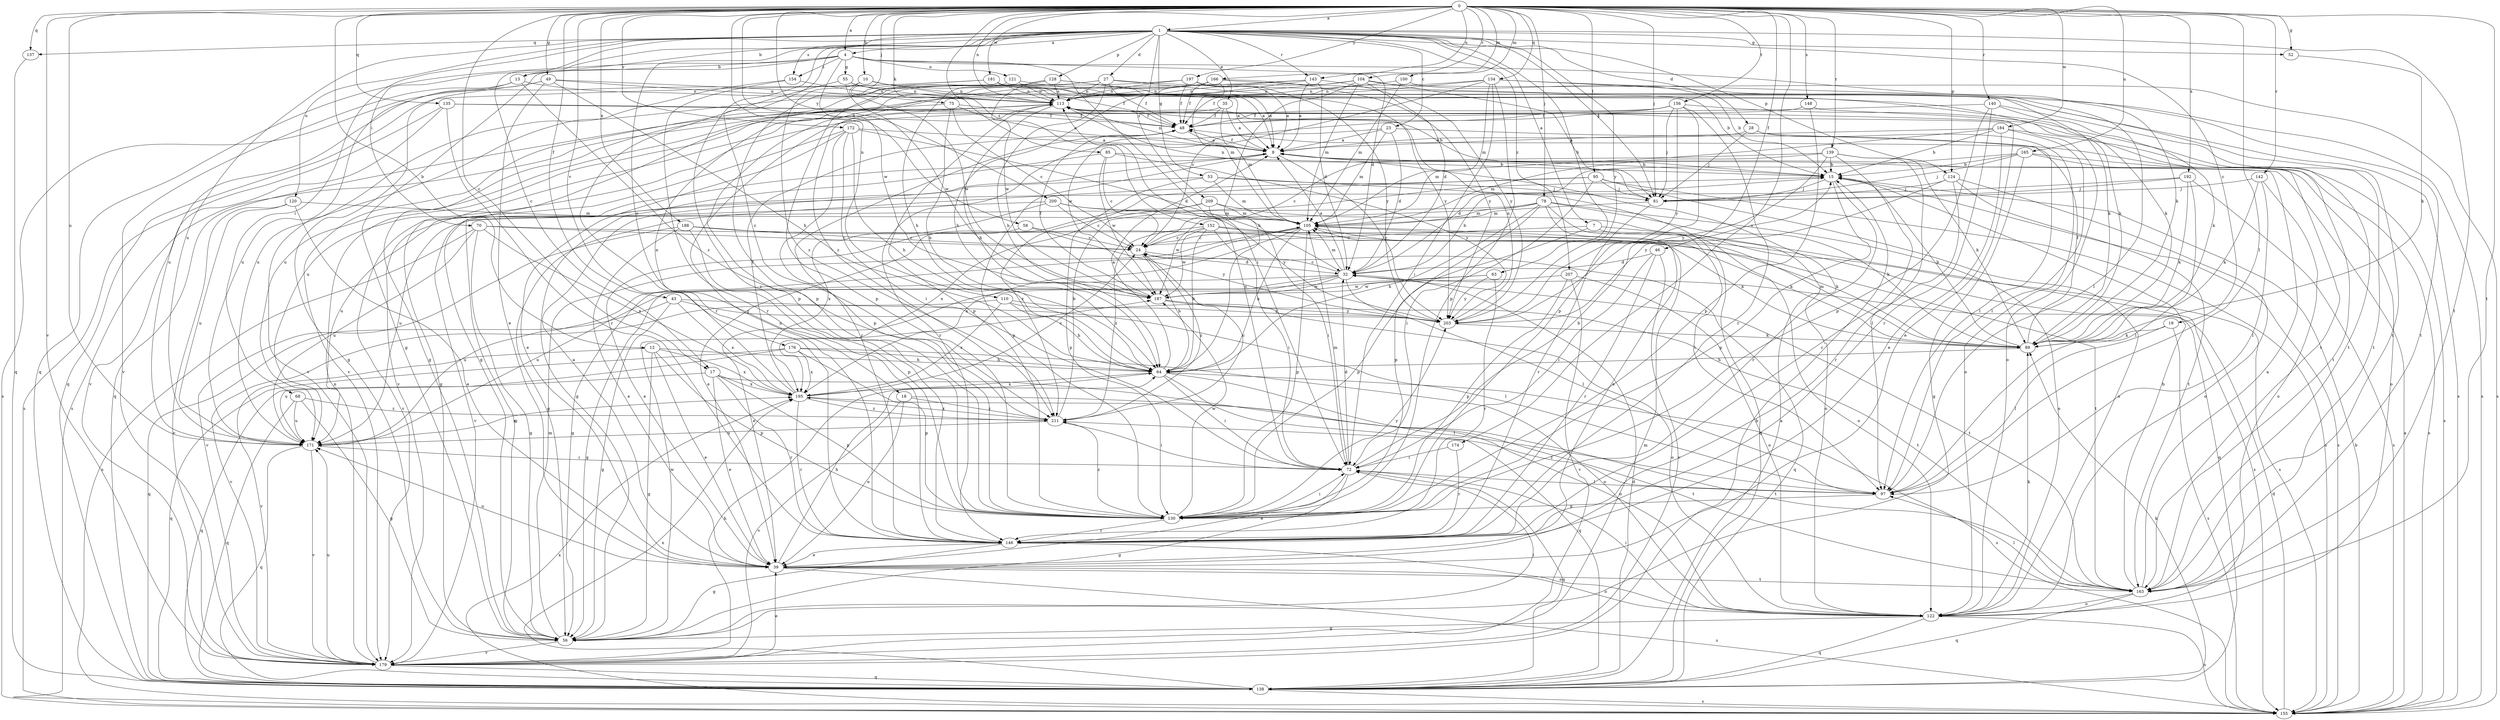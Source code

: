 strict digraph  {
0;
1;
4;
7;
8;
10;
12;
13;
15;
17;
18;
19;
23;
24;
27;
28;
32;
35;
39;
43;
46;
48;
49;
52;
53;
55;
56;
58;
63;
64;
68;
70;
72;
75;
78;
81;
85;
89;
95;
97;
100;
104;
105;
110;
113;
120;
121;
122;
124;
128;
130;
134;
135;
137;
138;
139;
140;
142;
143;
146;
148;
152;
154;
155;
156;
163;
165;
166;
171;
172;
174;
176;
179;
181;
184;
187;
188;
192;
195;
197;
200;
203;
207;
209;
211;
0 -> 1  [label=a];
0 -> 4  [label=a];
0 -> 10  [label=b];
0 -> 12  [label=b];
0 -> 17  [label=c];
0 -> 43  [label=f];
0 -> 46  [label=f];
0 -> 49  [label=g];
0 -> 52  [label=g];
0 -> 58  [label=h];
0 -> 75  [label=j];
0 -> 78  [label=j];
0 -> 81  [label=j];
0 -> 85  [label=k];
0 -> 95  [label=l];
0 -> 97  [label=l];
0 -> 100  [label=m];
0 -> 104  [label=m];
0 -> 110  [label=n];
0 -> 113  [label=n];
0 -> 124  [label=p];
0 -> 134  [label=q];
0 -> 135  [label=q];
0 -> 137  [label=q];
0 -> 139  [label=r];
0 -> 140  [label=r];
0 -> 142  [label=r];
0 -> 143  [label=r];
0 -> 148  [label=s];
0 -> 152  [label=s];
0 -> 156  [label=t];
0 -> 163  [label=t];
0 -> 165  [label=u];
0 -> 166  [label=u];
0 -> 171  [label=u];
0 -> 172  [label=v];
0 -> 174  [label=v];
0 -> 176  [label=v];
0 -> 179  [label=v];
0 -> 181  [label=w];
0 -> 184  [label=w];
0 -> 188  [label=x];
0 -> 192  [label=x];
0 -> 197  [label=y];
0 -> 200  [label=y];
1 -> 4  [label=a];
1 -> 7  [label=a];
1 -> 13  [label=b];
1 -> 17  [label=c];
1 -> 18  [label=c];
1 -> 19  [label=c];
1 -> 23  [label=c];
1 -> 27  [label=d];
1 -> 28  [label=d];
1 -> 35  [label=e];
1 -> 52  [label=g];
1 -> 53  [label=g];
1 -> 63  [label=h];
1 -> 68  [label=i];
1 -> 70  [label=i];
1 -> 81  [label=j];
1 -> 120  [label=o];
1 -> 124  [label=p];
1 -> 128  [label=p];
1 -> 137  [label=q];
1 -> 143  [label=r];
1 -> 146  [label=r];
1 -> 154  [label=s];
1 -> 163  [label=t];
1 -> 171  [label=u];
1 -> 203  [label=y];
1 -> 207  [label=z];
1 -> 209  [label=z];
1 -> 211  [label=z];
4 -> 13  [label=b];
4 -> 32  [label=d];
4 -> 55  [label=g];
4 -> 56  [label=g];
4 -> 72  [label=i];
4 -> 89  [label=k];
4 -> 121  [label=o];
4 -> 138  [label=q];
4 -> 154  [label=s];
4 -> 187  [label=w];
7 -> 24  [label=c];
7 -> 122  [label=o];
7 -> 130  [label=p];
7 -> 155  [label=s];
8 -> 15  [label=b];
8 -> 48  [label=f];
8 -> 113  [label=n];
8 -> 130  [label=p];
8 -> 179  [label=v];
8 -> 203  [label=y];
10 -> 89  [label=k];
10 -> 113  [label=n];
10 -> 187  [label=w];
10 -> 211  [label=z];
12 -> 39  [label=e];
12 -> 56  [label=g];
12 -> 64  [label=h];
12 -> 130  [label=p];
12 -> 179  [label=v];
12 -> 195  [label=x];
13 -> 113  [label=n];
13 -> 171  [label=u];
13 -> 179  [label=v];
13 -> 211  [label=z];
15 -> 81  [label=j];
15 -> 130  [label=p];
15 -> 146  [label=r];
15 -> 155  [label=s];
17 -> 39  [label=e];
17 -> 122  [label=o];
17 -> 130  [label=p];
17 -> 138  [label=q];
17 -> 146  [label=r];
17 -> 195  [label=x];
18 -> 39  [label=e];
18 -> 163  [label=t];
18 -> 179  [label=v];
18 -> 211  [label=z];
19 -> 89  [label=k];
19 -> 97  [label=l];
19 -> 155  [label=s];
23 -> 8  [label=a];
23 -> 32  [label=d];
23 -> 105  [label=m];
23 -> 146  [label=r];
23 -> 155  [label=s];
24 -> 32  [label=d];
24 -> 64  [label=h];
24 -> 138  [label=q];
24 -> 211  [label=z];
27 -> 48  [label=f];
27 -> 64  [label=h];
27 -> 113  [label=n];
27 -> 130  [label=p];
27 -> 155  [label=s];
27 -> 163  [label=t];
27 -> 179  [label=v];
28 -> 8  [label=a];
28 -> 81  [label=j];
28 -> 97  [label=l];
28 -> 122  [label=o];
32 -> 8  [label=a];
32 -> 15  [label=b];
32 -> 24  [label=c];
32 -> 39  [label=e];
32 -> 56  [label=g];
32 -> 97  [label=l];
32 -> 105  [label=m];
32 -> 163  [label=t];
32 -> 171  [label=u];
32 -> 187  [label=w];
35 -> 8  [label=a];
35 -> 48  [label=f];
35 -> 105  [label=m];
35 -> 179  [label=v];
39 -> 8  [label=a];
39 -> 64  [label=h];
39 -> 122  [label=o];
39 -> 155  [label=s];
39 -> 163  [label=t];
39 -> 171  [label=u];
43 -> 56  [label=g];
43 -> 97  [label=l];
43 -> 138  [label=q];
43 -> 195  [label=x];
43 -> 203  [label=y];
46 -> 32  [label=d];
46 -> 72  [label=i];
46 -> 146  [label=r];
46 -> 179  [label=v];
48 -> 8  [label=a];
48 -> 146  [label=r];
49 -> 8  [label=a];
49 -> 39  [label=e];
49 -> 56  [label=g];
49 -> 64  [label=h];
49 -> 113  [label=n];
49 -> 171  [label=u];
52 -> 89  [label=k];
53 -> 81  [label=j];
53 -> 105  [label=m];
53 -> 130  [label=p];
53 -> 138  [label=q];
53 -> 179  [label=v];
55 -> 8  [label=a];
55 -> 113  [label=n];
55 -> 146  [label=r];
55 -> 187  [label=w];
56 -> 72  [label=i];
56 -> 105  [label=m];
56 -> 179  [label=v];
56 -> 187  [label=w];
58 -> 24  [label=c];
58 -> 39  [label=e];
58 -> 203  [label=y];
63 -> 146  [label=r];
63 -> 171  [label=u];
63 -> 187  [label=w];
63 -> 203  [label=y];
64 -> 8  [label=a];
64 -> 72  [label=i];
64 -> 97  [label=l];
64 -> 138  [label=q];
64 -> 155  [label=s];
64 -> 195  [label=x];
68 -> 56  [label=g];
68 -> 138  [label=q];
68 -> 171  [label=u];
68 -> 211  [label=z];
70 -> 24  [label=c];
70 -> 56  [label=g];
70 -> 155  [label=s];
70 -> 163  [label=t];
70 -> 171  [label=u];
70 -> 195  [label=x];
72 -> 15  [label=b];
72 -> 32  [label=d];
72 -> 39  [label=e];
72 -> 56  [label=g];
72 -> 97  [label=l];
72 -> 105  [label=m];
72 -> 113  [label=n];
72 -> 138  [label=q];
75 -> 8  [label=a];
75 -> 24  [label=c];
75 -> 48  [label=f];
75 -> 64  [label=h];
75 -> 138  [label=q];
78 -> 39  [label=e];
78 -> 64  [label=h];
78 -> 89  [label=k];
78 -> 97  [label=l];
78 -> 105  [label=m];
78 -> 122  [label=o];
78 -> 130  [label=p];
78 -> 171  [label=u];
78 -> 187  [label=w];
81 -> 105  [label=m];
81 -> 113  [label=n];
81 -> 146  [label=r];
85 -> 15  [label=b];
85 -> 24  [label=c];
85 -> 56  [label=g];
85 -> 187  [label=w];
85 -> 203  [label=y];
89 -> 15  [label=b];
89 -> 48  [label=f];
89 -> 64  [label=h];
89 -> 105  [label=m];
95 -> 56  [label=g];
95 -> 72  [label=i];
95 -> 81  [label=j];
95 -> 122  [label=o];
95 -> 155  [label=s];
95 -> 211  [label=z];
97 -> 130  [label=p];
97 -> 211  [label=z];
100 -> 15  [label=b];
100 -> 105  [label=m];
100 -> 113  [label=n];
104 -> 32  [label=d];
104 -> 64  [label=h];
104 -> 81  [label=j];
104 -> 105  [label=m];
104 -> 113  [label=n];
104 -> 155  [label=s];
104 -> 171  [label=u];
105 -> 24  [label=c];
105 -> 56  [label=g];
105 -> 64  [label=h];
105 -> 89  [label=k];
105 -> 130  [label=p];
105 -> 138  [label=q];
105 -> 195  [label=x];
110 -> 64  [label=h];
110 -> 122  [label=o];
110 -> 179  [label=v];
110 -> 195  [label=x];
110 -> 203  [label=y];
113 -> 48  [label=f];
113 -> 64  [label=h];
113 -> 122  [label=o];
113 -> 130  [label=p];
113 -> 155  [label=s];
113 -> 163  [label=t];
120 -> 39  [label=e];
120 -> 105  [label=m];
120 -> 171  [label=u];
120 -> 179  [label=v];
121 -> 15  [label=b];
121 -> 64  [label=h];
121 -> 113  [label=n];
122 -> 56  [label=g];
122 -> 72  [label=i];
122 -> 89  [label=k];
122 -> 138  [label=q];
122 -> 155  [label=s];
124 -> 81  [label=j];
124 -> 122  [label=o];
124 -> 146  [label=r];
124 -> 163  [label=t];
124 -> 203  [label=y];
128 -> 89  [label=k];
128 -> 113  [label=n];
128 -> 130  [label=p];
128 -> 155  [label=s];
128 -> 171  [label=u];
128 -> 187  [label=w];
130 -> 72  [label=i];
130 -> 146  [label=r];
130 -> 187  [label=w];
130 -> 203  [label=y];
130 -> 211  [label=z];
134 -> 24  [label=c];
134 -> 48  [label=f];
134 -> 72  [label=i];
134 -> 97  [label=l];
134 -> 105  [label=m];
134 -> 113  [label=n];
134 -> 130  [label=p];
134 -> 163  [label=t];
135 -> 15  [label=b];
135 -> 48  [label=f];
135 -> 146  [label=r];
135 -> 155  [label=s];
135 -> 179  [label=v];
137 -> 138  [label=q];
138 -> 8  [label=a];
138 -> 32  [label=d];
138 -> 89  [label=k];
138 -> 155  [label=s];
138 -> 195  [label=x];
139 -> 15  [label=b];
139 -> 24  [label=c];
139 -> 89  [label=k];
139 -> 97  [label=l];
139 -> 105  [label=m];
139 -> 146  [label=r];
139 -> 203  [label=y];
140 -> 48  [label=f];
140 -> 89  [label=k];
140 -> 130  [label=p];
140 -> 146  [label=r];
140 -> 163  [label=t];
142 -> 81  [label=j];
142 -> 89  [label=k];
142 -> 97  [label=l];
142 -> 122  [label=o];
143 -> 8  [label=a];
143 -> 32  [label=d];
143 -> 56  [label=g];
143 -> 64  [label=h];
143 -> 113  [label=n];
143 -> 203  [label=y];
146 -> 39  [label=e];
146 -> 56  [label=g];
146 -> 113  [label=n];
146 -> 122  [label=o];
148 -> 39  [label=e];
148 -> 48  [label=f];
148 -> 130  [label=p];
152 -> 24  [label=c];
152 -> 64  [label=h];
152 -> 72  [label=i];
152 -> 89  [label=k];
152 -> 155  [label=s];
152 -> 187  [label=w];
152 -> 211  [label=z];
154 -> 113  [label=n];
154 -> 146  [label=r];
154 -> 179  [label=v];
155 -> 8  [label=a];
155 -> 15  [label=b];
155 -> 32  [label=d];
155 -> 195  [label=x];
156 -> 48  [label=f];
156 -> 81  [label=j];
156 -> 130  [label=p];
156 -> 146  [label=r];
156 -> 163  [label=t];
156 -> 171  [label=u];
156 -> 187  [label=w];
156 -> 203  [label=y];
163 -> 8  [label=a];
163 -> 15  [label=b];
163 -> 97  [label=l];
163 -> 122  [label=o];
163 -> 138  [label=q];
165 -> 15  [label=b];
165 -> 32  [label=d];
165 -> 56  [label=g];
165 -> 81  [label=j];
165 -> 122  [label=o];
165 -> 155  [label=s];
166 -> 48  [label=f];
166 -> 89  [label=k];
166 -> 105  [label=m];
166 -> 113  [label=n];
166 -> 130  [label=p];
166 -> 203  [label=y];
166 -> 211  [label=z];
171 -> 72  [label=i];
171 -> 138  [label=q];
171 -> 179  [label=v];
171 -> 195  [label=x];
172 -> 8  [label=a];
172 -> 32  [label=d];
172 -> 39  [label=e];
172 -> 56  [label=g];
172 -> 64  [label=h];
172 -> 72  [label=i];
172 -> 130  [label=p];
174 -> 72  [label=i];
174 -> 146  [label=r];
176 -> 64  [label=h];
176 -> 122  [label=o];
176 -> 130  [label=p];
176 -> 138  [label=q];
176 -> 171  [label=u];
176 -> 195  [label=x];
179 -> 15  [label=b];
179 -> 39  [label=e];
179 -> 64  [label=h];
179 -> 105  [label=m];
179 -> 113  [label=n];
179 -> 138  [label=q];
179 -> 171  [label=u];
181 -> 8  [label=a];
181 -> 48  [label=f];
181 -> 113  [label=n];
181 -> 138  [label=q];
181 -> 155  [label=s];
181 -> 203  [label=y];
184 -> 8  [label=a];
184 -> 15  [label=b];
184 -> 39  [label=e];
184 -> 97  [label=l];
184 -> 105  [label=m];
184 -> 163  [label=t];
187 -> 48  [label=f];
187 -> 163  [label=t];
187 -> 203  [label=y];
188 -> 24  [label=c];
188 -> 39  [label=e];
188 -> 89  [label=k];
188 -> 130  [label=p];
188 -> 179  [label=v];
192 -> 81  [label=j];
192 -> 89  [label=k];
192 -> 97  [label=l];
192 -> 155  [label=s];
192 -> 171  [label=u];
195 -> 24  [label=c];
195 -> 48  [label=f];
195 -> 113  [label=n];
195 -> 146  [label=r];
195 -> 163  [label=t];
195 -> 211  [label=z];
197 -> 8  [label=a];
197 -> 48  [label=f];
197 -> 56  [label=g];
197 -> 113  [label=n];
197 -> 203  [label=y];
200 -> 24  [label=c];
200 -> 56  [label=g];
200 -> 105  [label=m];
200 -> 195  [label=x];
200 -> 203  [label=y];
203 -> 89  [label=k];
203 -> 113  [label=n];
207 -> 122  [label=o];
207 -> 130  [label=p];
207 -> 179  [label=v];
207 -> 187  [label=w];
209 -> 39  [label=e];
209 -> 72  [label=i];
209 -> 105  [label=m];
209 -> 122  [label=o];
209 -> 195  [label=x];
211 -> 15  [label=b];
211 -> 24  [label=c];
211 -> 72  [label=i];
211 -> 171  [label=u];
211 -> 195  [label=x];
}
